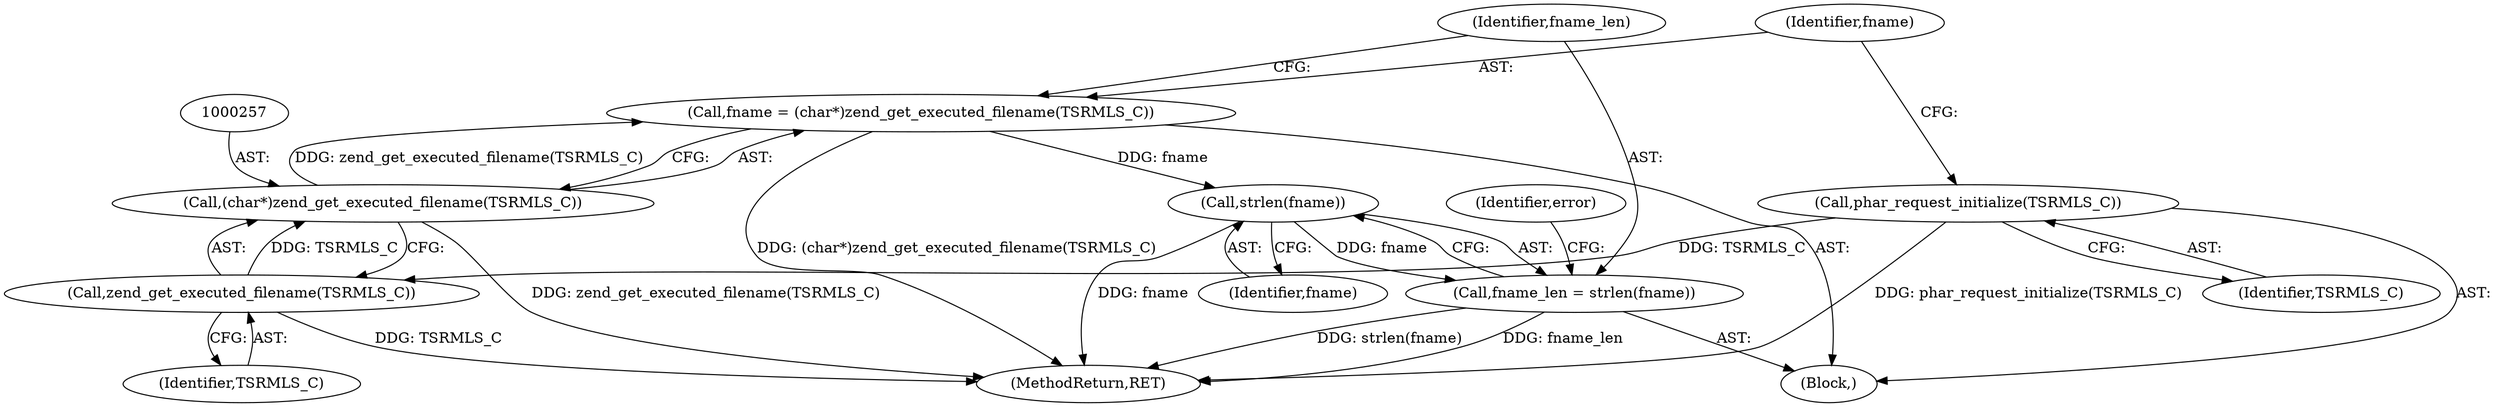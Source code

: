digraph "0_php_bf58162ddf970f63502837f366930e44d6a992cf@pointer" {
"1000254" [label="(Call,fname = (char*)zend_get_executed_filename(TSRMLS_C))"];
"1000256" [label="(Call,(char*)zend_get_executed_filename(TSRMLS_C))"];
"1000258" [label="(Call,zend_get_executed_filename(TSRMLS_C))"];
"1000252" [label="(Call,phar_request_initialize(TSRMLS_C))"];
"1000262" [label="(Call,strlen(fname))"];
"1000260" [label="(Call,fname_len = strlen(fname))"];
"1000266" [label="(Identifier,error)"];
"1000261" [label="(Identifier,fname_len)"];
"1000258" [label="(Call,zend_get_executed_filename(TSRMLS_C))"];
"1000252" [label="(Call,phar_request_initialize(TSRMLS_C))"];
"1000262" [label="(Call,strlen(fname))"];
"1000255" [label="(Identifier,fname)"];
"1000254" [label="(Call,fname = (char*)zend_get_executed_filename(TSRMLS_C))"];
"1000260" [label="(Call,fname_len = strlen(fname))"];
"1000256" [label="(Call,(char*)zend_get_executed_filename(TSRMLS_C))"];
"1001030" [label="(MethodReturn,RET)"];
"1000253" [label="(Identifier,TSRMLS_C)"];
"1000263" [label="(Identifier,fname)"];
"1000182" [label="(Block,)"];
"1000259" [label="(Identifier,TSRMLS_C)"];
"1000254" -> "1000182"  [label="AST: "];
"1000254" -> "1000256"  [label="CFG: "];
"1000255" -> "1000254"  [label="AST: "];
"1000256" -> "1000254"  [label="AST: "];
"1000261" -> "1000254"  [label="CFG: "];
"1000254" -> "1001030"  [label="DDG: (char*)zend_get_executed_filename(TSRMLS_C)"];
"1000256" -> "1000254"  [label="DDG: zend_get_executed_filename(TSRMLS_C)"];
"1000254" -> "1000262"  [label="DDG: fname"];
"1000256" -> "1000258"  [label="CFG: "];
"1000257" -> "1000256"  [label="AST: "];
"1000258" -> "1000256"  [label="AST: "];
"1000256" -> "1001030"  [label="DDG: zend_get_executed_filename(TSRMLS_C)"];
"1000258" -> "1000256"  [label="DDG: TSRMLS_C"];
"1000258" -> "1000259"  [label="CFG: "];
"1000259" -> "1000258"  [label="AST: "];
"1000258" -> "1001030"  [label="DDG: TSRMLS_C"];
"1000252" -> "1000258"  [label="DDG: TSRMLS_C"];
"1000252" -> "1000182"  [label="AST: "];
"1000252" -> "1000253"  [label="CFG: "];
"1000253" -> "1000252"  [label="AST: "];
"1000255" -> "1000252"  [label="CFG: "];
"1000252" -> "1001030"  [label="DDG: phar_request_initialize(TSRMLS_C)"];
"1000262" -> "1000260"  [label="AST: "];
"1000262" -> "1000263"  [label="CFG: "];
"1000263" -> "1000262"  [label="AST: "];
"1000260" -> "1000262"  [label="CFG: "];
"1000262" -> "1001030"  [label="DDG: fname"];
"1000262" -> "1000260"  [label="DDG: fname"];
"1000260" -> "1000182"  [label="AST: "];
"1000261" -> "1000260"  [label="AST: "];
"1000266" -> "1000260"  [label="CFG: "];
"1000260" -> "1001030"  [label="DDG: strlen(fname)"];
"1000260" -> "1001030"  [label="DDG: fname_len"];
}
